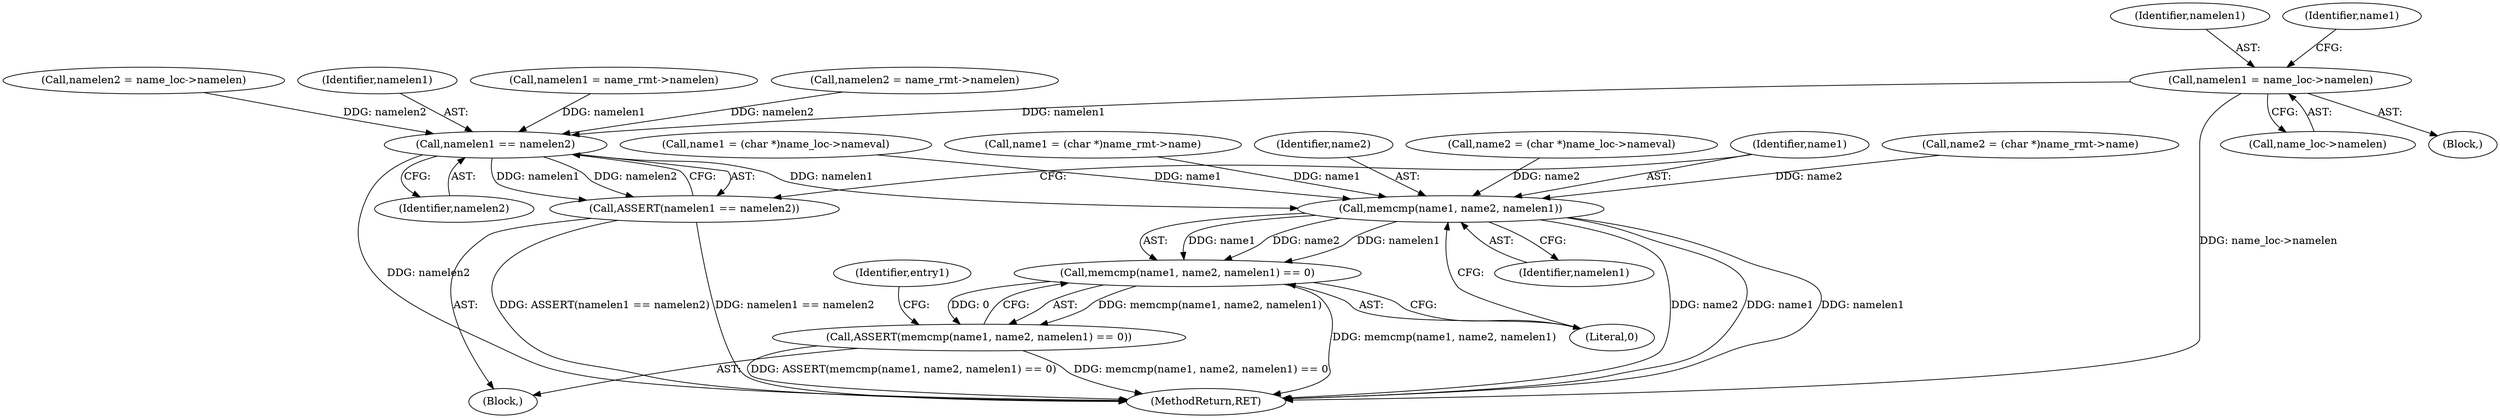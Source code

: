 digraph "0_linux_8275cdd0e7ac550dcce2b3ef6d2fb3b808c1ae59_4@pointer" {
"1000255" [label="(Call,namelen1 = name_loc->namelen)"];
"1000346" [label="(Call,namelen1 == namelen2)"];
"1000345" [label="(Call,ASSERT(namelen1 == namelen2))"];
"1000351" [label="(Call,memcmp(name1, name2, namelen1))"];
"1000350" [label="(Call,memcmp(name1, name2, namelen1) == 0)"];
"1000349" [label="(Call,ASSERT(memcmp(name1, name2, namelen1) == 0))"];
"1000307" [label="(Call,name2 = (char *)name_loc->nameval)"];
"1000247" [label="(Block,)"];
"1000355" [label="(Literal,0)"];
"1000302" [label="(Call,namelen2 = name_loc->namelen)"];
"1000359" [label="(Identifier,entry1)"];
"1000347" [label="(Identifier,namelen1)"];
"1000498" [label="(MethodReturn,RET)"];
"1000354" [label="(Identifier,namelen1)"];
"1000256" [label="(Identifier,namelen1)"];
"1000255" [label="(Call,namelen1 = name_loc->namelen)"];
"1000276" [label="(Call,namelen1 = name_rmt->namelen)"];
"1000323" [label="(Call,namelen2 = name_rmt->namelen)"];
"1000328" [label="(Call,name2 = (char *)name_rmt->name)"];
"1000346" [label="(Call,namelen1 == namelen2)"];
"1000260" [label="(Call,name1 = (char *)name_loc->nameval)"];
"1000257" [label="(Call,name_loc->namelen)"];
"1000281" [label="(Call,name1 = (char *)name_rmt->name)"];
"1000345" [label="(Call,ASSERT(namelen1 == namelen2))"];
"1000349" [label="(Call,ASSERT(memcmp(name1, name2, namelen1) == 0))"];
"1000352" [label="(Identifier,name1)"];
"1000350" [label="(Call,memcmp(name1, name2, namelen1) == 0)"];
"1000353" [label="(Identifier,name2)"];
"1000348" [label="(Identifier,namelen2)"];
"1000261" [label="(Identifier,name1)"];
"1000351" [label="(Call,memcmp(name1, name2, namelen1))"];
"1000105" [label="(Block,)"];
"1000255" -> "1000247"  [label="AST: "];
"1000255" -> "1000257"  [label="CFG: "];
"1000256" -> "1000255"  [label="AST: "];
"1000257" -> "1000255"  [label="AST: "];
"1000261" -> "1000255"  [label="CFG: "];
"1000255" -> "1000498"  [label="DDG: name_loc->namelen"];
"1000255" -> "1000346"  [label="DDG: namelen1"];
"1000346" -> "1000345"  [label="AST: "];
"1000346" -> "1000348"  [label="CFG: "];
"1000347" -> "1000346"  [label="AST: "];
"1000348" -> "1000346"  [label="AST: "];
"1000345" -> "1000346"  [label="CFG: "];
"1000346" -> "1000498"  [label="DDG: namelen2"];
"1000346" -> "1000345"  [label="DDG: namelen1"];
"1000346" -> "1000345"  [label="DDG: namelen2"];
"1000276" -> "1000346"  [label="DDG: namelen1"];
"1000302" -> "1000346"  [label="DDG: namelen2"];
"1000323" -> "1000346"  [label="DDG: namelen2"];
"1000346" -> "1000351"  [label="DDG: namelen1"];
"1000345" -> "1000105"  [label="AST: "];
"1000352" -> "1000345"  [label="CFG: "];
"1000345" -> "1000498"  [label="DDG: namelen1 == namelen2"];
"1000345" -> "1000498"  [label="DDG: ASSERT(namelen1 == namelen2)"];
"1000351" -> "1000350"  [label="AST: "];
"1000351" -> "1000354"  [label="CFG: "];
"1000352" -> "1000351"  [label="AST: "];
"1000353" -> "1000351"  [label="AST: "];
"1000354" -> "1000351"  [label="AST: "];
"1000355" -> "1000351"  [label="CFG: "];
"1000351" -> "1000498"  [label="DDG: name2"];
"1000351" -> "1000498"  [label="DDG: name1"];
"1000351" -> "1000498"  [label="DDG: namelen1"];
"1000351" -> "1000350"  [label="DDG: name1"];
"1000351" -> "1000350"  [label="DDG: name2"];
"1000351" -> "1000350"  [label="DDG: namelen1"];
"1000281" -> "1000351"  [label="DDG: name1"];
"1000260" -> "1000351"  [label="DDG: name1"];
"1000328" -> "1000351"  [label="DDG: name2"];
"1000307" -> "1000351"  [label="DDG: name2"];
"1000350" -> "1000349"  [label="AST: "];
"1000350" -> "1000355"  [label="CFG: "];
"1000355" -> "1000350"  [label="AST: "];
"1000349" -> "1000350"  [label="CFG: "];
"1000350" -> "1000498"  [label="DDG: memcmp(name1, name2, namelen1)"];
"1000350" -> "1000349"  [label="DDG: memcmp(name1, name2, namelen1)"];
"1000350" -> "1000349"  [label="DDG: 0"];
"1000349" -> "1000105"  [label="AST: "];
"1000359" -> "1000349"  [label="CFG: "];
"1000349" -> "1000498"  [label="DDG: ASSERT(memcmp(name1, name2, namelen1) == 0)"];
"1000349" -> "1000498"  [label="DDG: memcmp(name1, name2, namelen1) == 0"];
}
